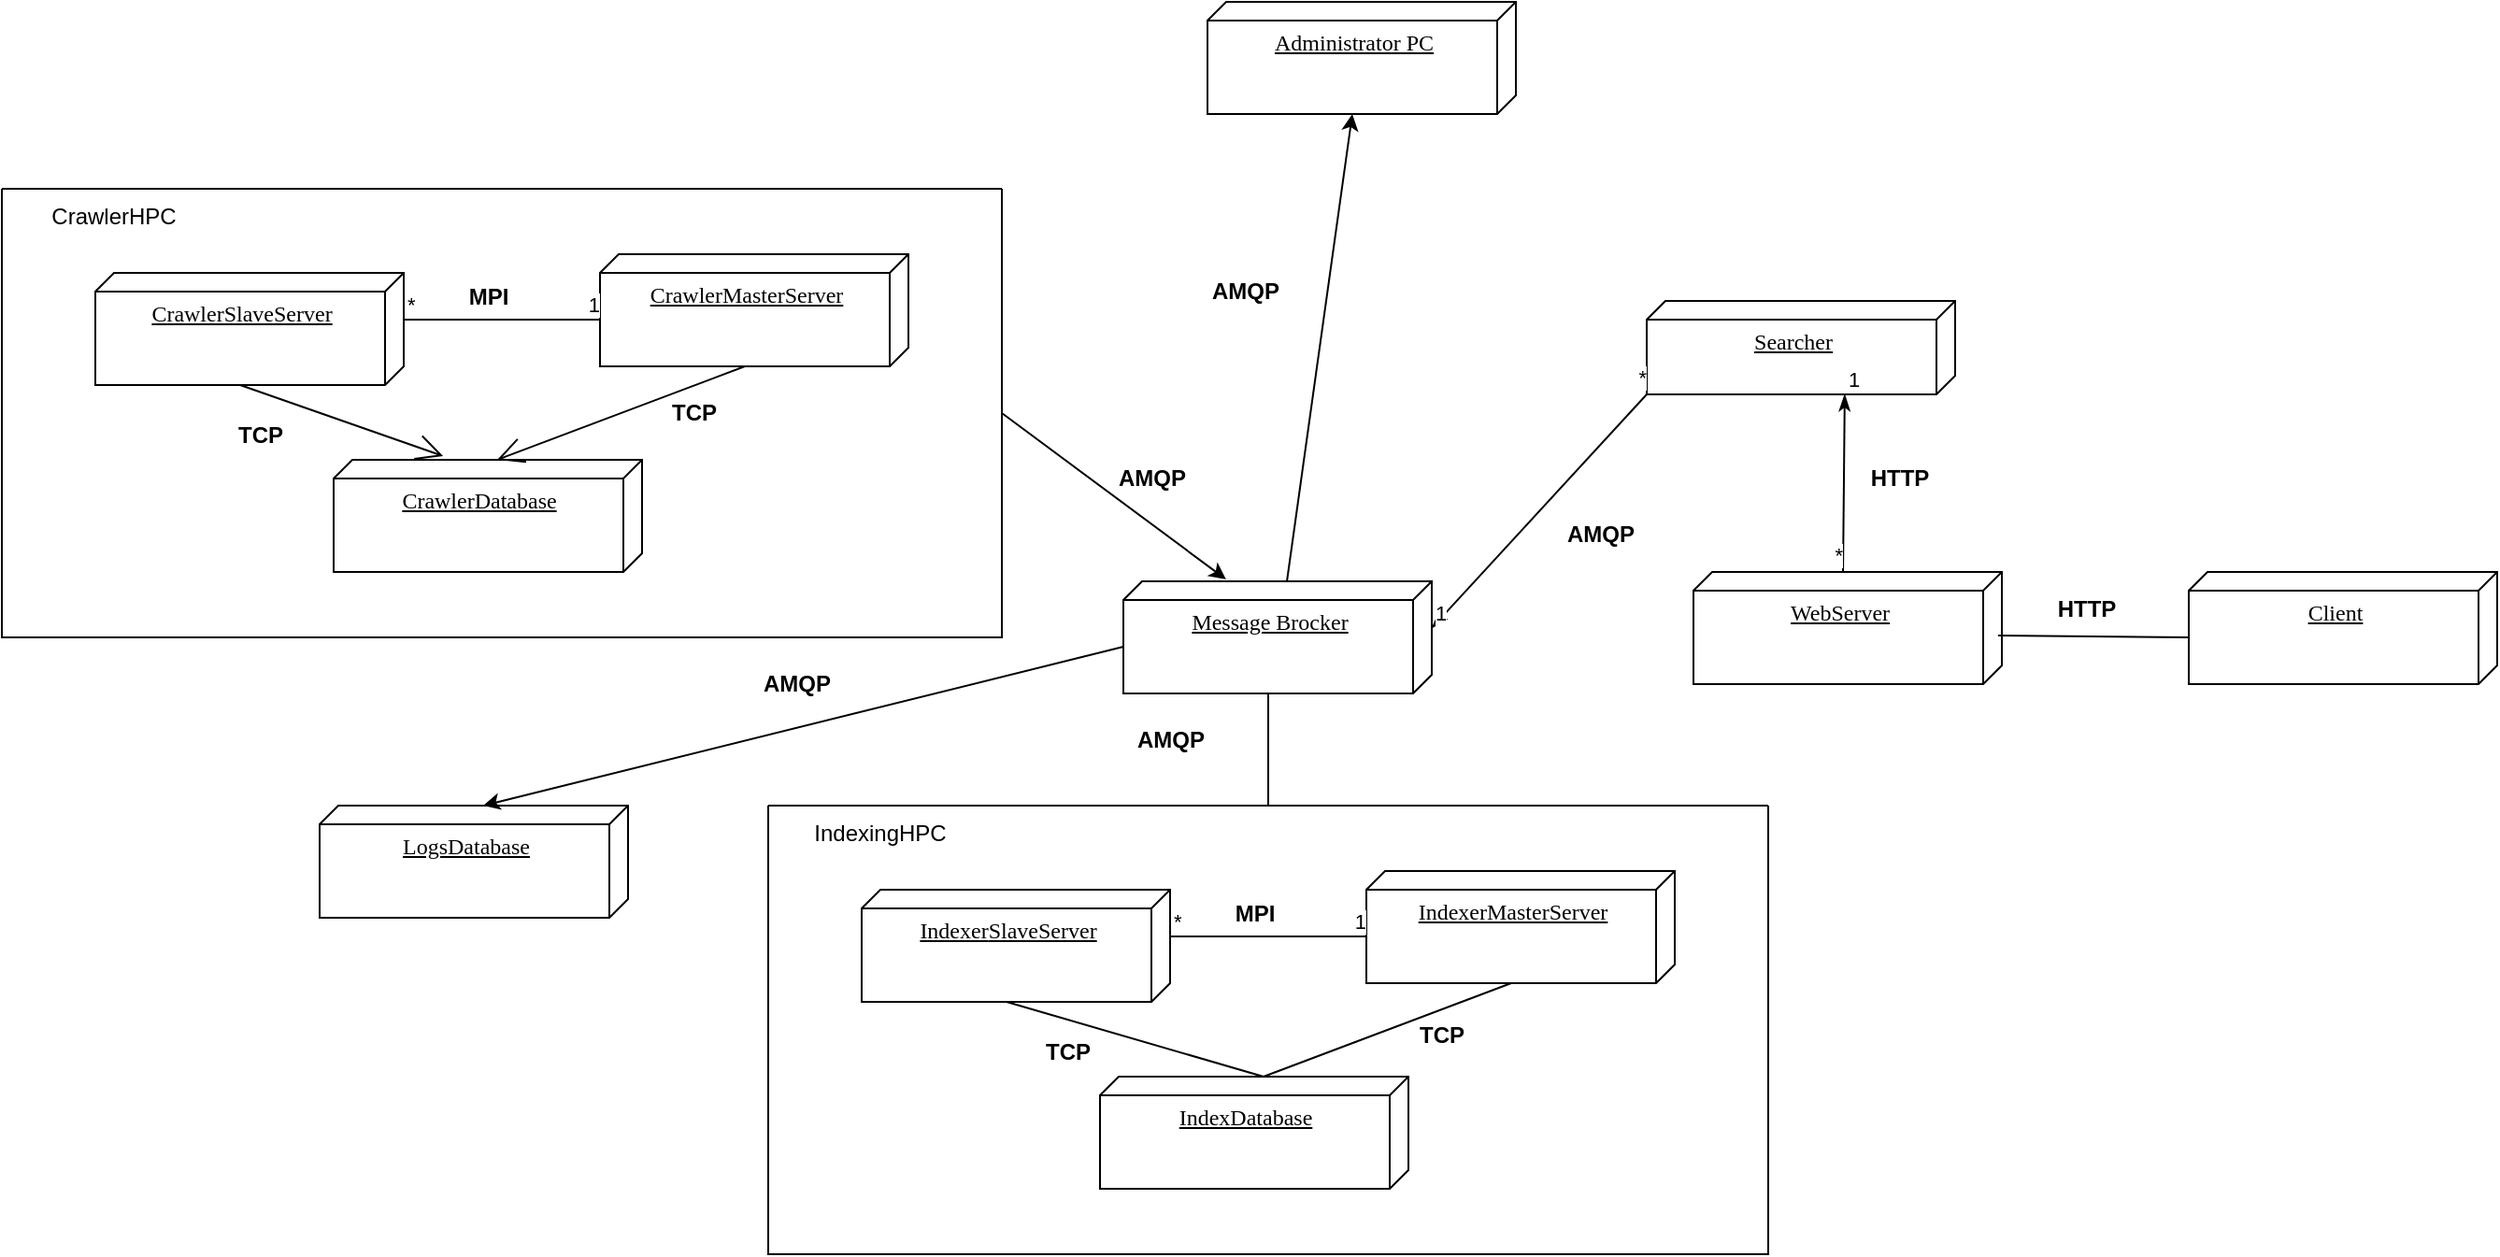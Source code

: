 <mxfile version="23.1.5" type="device">
  <diagram name="Page-1" id="5f0bae14-7c28-e335-631c-24af17079c00">
    <mxGraphModel dx="1434" dy="844" grid="1" gridSize="10" guides="1" tooltips="1" connect="1" arrows="1" fold="1" page="1" pageScale="1" pageWidth="1100" pageHeight="850" background="none" math="0" shadow="0">
      <root>
        <mxCell id="0" />
        <mxCell id="1" parent="0" />
        <mxCell id="TP9K_S0jGBv5KS9Kelej-22" value="" style="swimlane;startSize=0;" parent="1" vertex="1">
          <mxGeometry x="50" y="660" width="535" height="240" as="geometry">
            <mxRectangle x="30" y="600" width="50" height="40" as="alternateBounds" />
          </mxGeometry>
        </mxCell>
        <mxCell id="TP9K_S0jGBv5KS9Kelej-1" value="&lt;u&gt;CrawlerMasterServer&lt;/u&gt;" style="verticalAlign=top;align=center;spacingTop=8;spacingLeft=2;spacingRight=12;shape=cube;size=10;direction=south;fontStyle=0;html=1;rounded=0;shadow=0;comic=0;labelBackgroundColor=none;strokeWidth=1;fontFamily=Verdana;fontSize=12" parent="TP9K_S0jGBv5KS9Kelej-22" vertex="1">
          <mxGeometry x="320" y="35" width="165" height="60" as="geometry" />
        </mxCell>
        <mxCell id="TP9K_S0jGBv5KS9Kelej-5" value="&lt;u&gt;CrawlerSlaveServer&lt;/u&gt;" style="verticalAlign=top;align=center;spacingTop=8;spacingLeft=2;spacingRight=12;shape=cube;size=10;direction=south;fontStyle=0;html=1;rounded=0;shadow=0;comic=0;labelBackgroundColor=none;strokeWidth=1;fontFamily=Verdana;fontSize=12" parent="TP9K_S0jGBv5KS9Kelej-22" vertex="1">
          <mxGeometry x="50" y="45" width="165" height="60" as="geometry" />
        </mxCell>
        <mxCell id="TP9K_S0jGBv5KS9Kelej-11" value="" style="endArrow=none;html=1;edgeStyle=orthogonalEdgeStyle;rounded=0;exitX=0;exitY=0;exitDx=25;exitDy=0;exitPerimeter=0;entryX=0;entryY=0;entryDx=35;entryDy=165;entryPerimeter=0;" parent="TP9K_S0jGBv5KS9Kelej-22" source="TP9K_S0jGBv5KS9Kelej-5" target="TP9K_S0jGBv5KS9Kelej-1" edge="1">
          <mxGeometry relative="1" as="geometry">
            <mxPoint y="90" as="sourcePoint" />
            <mxPoint x="160" y="90" as="targetPoint" />
          </mxGeometry>
        </mxCell>
        <mxCell id="TP9K_S0jGBv5KS9Kelej-12" value="*" style="edgeLabel;resizable=0;html=1;align=left;verticalAlign=bottom;" parent="TP9K_S0jGBv5KS9Kelej-11" connectable="0" vertex="1">
          <mxGeometry x="-1" relative="1" as="geometry" />
        </mxCell>
        <mxCell id="TP9K_S0jGBv5KS9Kelej-13" value="1" style="edgeLabel;resizable=0;html=1;align=right;verticalAlign=bottom;" parent="TP9K_S0jGBv5KS9Kelej-11" connectable="0" vertex="1">
          <mxGeometry x="1" relative="1" as="geometry" />
        </mxCell>
        <mxCell id="TP9K_S0jGBv5KS9Kelej-14" value="MPI" style="text;align=center;fontStyle=1;verticalAlign=middle;spacingLeft=3;spacingRight=3;strokeColor=none;rotatable=0;points=[[0,0.5],[1,0.5]];portConstraint=eastwest;html=1;" parent="TP9K_S0jGBv5KS9Kelej-22" vertex="1">
          <mxGeometry x="220" y="45" width="80" height="26" as="geometry" />
        </mxCell>
        <mxCell id="TP9K_S0jGBv5KS9Kelej-18" value="&lt;u&gt;CrawlerDatabase&lt;/u&gt;" style="verticalAlign=top;align=center;spacingTop=8;spacingLeft=2;spacingRight=12;shape=cube;size=10;direction=south;fontStyle=0;html=1;rounded=0;shadow=0;comic=0;labelBackgroundColor=none;strokeWidth=1;fontFamily=Verdana;fontSize=12" parent="TP9K_S0jGBv5KS9Kelej-22" vertex="1">
          <mxGeometry x="177.5" y="145" width="165" height="60" as="geometry" />
        </mxCell>
        <mxCell id="TP9K_S0jGBv5KS9Kelej-20" value="" style="endArrow=open;endFill=1;endSize=12;html=1;rounded=0;exitX=0;exitY=0;exitDx=60;exitDy=87.5;exitPerimeter=0;entryX=0;entryY=0;entryDx=0;entryDy=77.5;entryPerimeter=0;" parent="TP9K_S0jGBv5KS9Kelej-22" source="TP9K_S0jGBv5KS9Kelej-1" target="TP9K_S0jGBv5KS9Kelej-18" edge="1">
          <mxGeometry width="160" relative="1" as="geometry">
            <mxPoint x="490" y="185" as="sourcePoint" />
            <mxPoint x="380" y="155" as="targetPoint" />
          </mxGeometry>
        </mxCell>
        <mxCell id="TP9K_S0jGBv5KS9Kelej-23" value="CrawlerHPC" style="text;html=1;strokeColor=none;fillColor=none;align=center;verticalAlign=middle;whiteSpace=wrap;rounded=0;" parent="TP9K_S0jGBv5KS9Kelej-22" vertex="1">
          <mxGeometry x="10" width="100" height="30" as="geometry" />
        </mxCell>
        <mxCell id="TP9K_S0jGBv5KS9Kelej-82" value="TCP" style="text;align=center;fontStyle=1;verticalAlign=middle;spacingLeft=3;spacingRight=3;strokeColor=none;rotatable=0;points=[[0,0.5],[1,0.5]];portConstraint=eastwest;html=1;" parent="TP9K_S0jGBv5KS9Kelej-22" vertex="1">
          <mxGeometry x="330" y="107" width="80" height="26" as="geometry" />
        </mxCell>
        <mxCell id="JCblWlGQWzk6j3e6-2lU-3" value="" style="endArrow=open;endFill=1;endSize=12;html=1;rounded=0;exitX=0;exitY=0;exitDx=60;exitDy=87.5;exitPerimeter=0;entryX=-0.033;entryY=0.645;entryDx=0;entryDy=0;entryPerimeter=0;" parent="TP9K_S0jGBv5KS9Kelej-22" source="TP9K_S0jGBv5KS9Kelej-5" target="TP9K_S0jGBv5KS9Kelej-18" edge="1">
          <mxGeometry width="160" relative="1" as="geometry">
            <mxPoint x="110" y="460" as="sourcePoint" />
            <mxPoint x="270" y="460" as="targetPoint" />
          </mxGeometry>
        </mxCell>
        <mxCell id="JCblWlGQWzk6j3e6-2lU-4" value="TCP" style="text;align=center;fontStyle=1;verticalAlign=middle;spacingLeft=3;spacingRight=3;strokeColor=none;rotatable=0;points=[[0,0.5],[1,0.5]];portConstraint=eastwest;html=1;" parent="TP9K_S0jGBv5KS9Kelej-22" vertex="1">
          <mxGeometry x="97.5" y="119" width="80" height="26" as="geometry" />
        </mxCell>
        <mxCell id="TP9K_S0jGBv5KS9Kelej-25" value="&lt;u&gt;Message Brocker&lt;br&gt;&lt;br&gt;&lt;/u&gt;" style="verticalAlign=top;align=center;spacingTop=8;spacingLeft=2;spacingRight=12;shape=cube;size=10;direction=south;fontStyle=0;html=1;rounded=0;shadow=0;comic=0;labelBackgroundColor=none;strokeWidth=1;fontFamily=Verdana;fontSize=12" parent="1" vertex="1">
          <mxGeometry x="650" y="870" width="165" height="60" as="geometry" />
        </mxCell>
        <mxCell id="TP9K_S0jGBv5KS9Kelej-31" value="&lt;u&gt;Administrator PC&lt;/u&gt;" style="verticalAlign=top;align=center;spacingTop=8;spacingLeft=2;spacingRight=12;shape=cube;size=10;direction=south;fontStyle=0;html=1;rounded=0;shadow=0;comic=0;labelBackgroundColor=none;strokeWidth=1;fontFamily=Verdana;fontSize=12" parent="1" vertex="1">
          <mxGeometry x="695" y="560" width="165" height="60" as="geometry" />
        </mxCell>
        <mxCell id="TP9K_S0jGBv5KS9Kelej-46" value="" style="swimlane;startSize=0;" parent="1" vertex="1">
          <mxGeometry x="460" y="990" width="535" height="240" as="geometry">
            <mxRectangle x="30" y="600" width="50" height="40" as="alternateBounds" />
          </mxGeometry>
        </mxCell>
        <mxCell id="TP9K_S0jGBv5KS9Kelej-55" value="IndexingHPC" style="text;html=1;strokeColor=none;fillColor=none;align=center;verticalAlign=middle;whiteSpace=wrap;rounded=0;" parent="TP9K_S0jGBv5KS9Kelej-46" vertex="1">
          <mxGeometry x="10" width="100" height="30" as="geometry" />
        </mxCell>
        <mxCell id="TP9K_S0jGBv5KS9Kelej-36" value="&lt;u&gt;IndexerMasterServer&lt;/u&gt;" style="verticalAlign=top;align=center;spacingTop=8;spacingLeft=2;spacingRight=12;shape=cube;size=10;direction=south;fontStyle=0;html=1;rounded=0;shadow=0;comic=0;labelBackgroundColor=none;strokeWidth=1;fontFamily=Verdana;fontSize=12" parent="TP9K_S0jGBv5KS9Kelej-46" vertex="1">
          <mxGeometry x="320" y="35" width="165" height="60" as="geometry" />
        </mxCell>
        <mxCell id="TP9K_S0jGBv5KS9Kelej-37" value="&lt;u style=&quot;border-color: var(--border-color);&quot;&gt;Indexer&lt;/u&gt;&lt;u&gt;SlaveServer&lt;/u&gt;" style="verticalAlign=top;align=center;spacingTop=8;spacingLeft=2;spacingRight=12;shape=cube;size=10;direction=south;fontStyle=0;html=1;rounded=0;shadow=0;comic=0;labelBackgroundColor=none;strokeWidth=1;fontFamily=Verdana;fontSize=12" parent="TP9K_S0jGBv5KS9Kelej-46" vertex="1">
          <mxGeometry x="50" y="45" width="165" height="60" as="geometry" />
        </mxCell>
        <mxCell id="TP9K_S0jGBv5KS9Kelej-38" value="" style="endArrow=none;html=1;edgeStyle=orthogonalEdgeStyle;rounded=0;exitX=0;exitY=0;exitDx=25;exitDy=0;exitPerimeter=0;entryX=0;entryY=0;entryDx=35;entryDy=165;entryPerimeter=0;" parent="TP9K_S0jGBv5KS9Kelej-46" source="TP9K_S0jGBv5KS9Kelej-37" target="TP9K_S0jGBv5KS9Kelej-36" edge="1">
          <mxGeometry relative="1" as="geometry">
            <mxPoint y="90" as="sourcePoint" />
            <mxPoint x="160" y="90" as="targetPoint" />
          </mxGeometry>
        </mxCell>
        <mxCell id="TP9K_S0jGBv5KS9Kelej-39" value="*" style="edgeLabel;resizable=0;html=1;align=left;verticalAlign=bottom;" parent="TP9K_S0jGBv5KS9Kelej-38" connectable="0" vertex="1">
          <mxGeometry x="-1" relative="1" as="geometry" />
        </mxCell>
        <mxCell id="TP9K_S0jGBv5KS9Kelej-40" value="1" style="edgeLabel;resizable=0;html=1;align=right;verticalAlign=bottom;" parent="TP9K_S0jGBv5KS9Kelej-38" connectable="0" vertex="1">
          <mxGeometry x="1" relative="1" as="geometry" />
        </mxCell>
        <mxCell id="TP9K_S0jGBv5KS9Kelej-41" value="MPI" style="text;align=center;fontStyle=1;verticalAlign=middle;spacingLeft=3;spacingRight=3;strokeColor=none;rotatable=0;points=[[0,0.5],[1,0.5]];portConstraint=eastwest;html=1;" parent="TP9K_S0jGBv5KS9Kelej-46" vertex="1">
          <mxGeometry x="220" y="45" width="80" height="26" as="geometry" />
        </mxCell>
        <mxCell id="TP9K_S0jGBv5KS9Kelej-42" value="&lt;u&gt;IndexDatabase&lt;/u&gt;" style="verticalAlign=top;align=center;spacingTop=8;spacingLeft=2;spacingRight=12;shape=cube;size=10;direction=south;fontStyle=0;html=1;rounded=0;shadow=0;comic=0;labelBackgroundColor=none;strokeWidth=1;fontFamily=Verdana;fontSize=12" parent="TP9K_S0jGBv5KS9Kelej-46" vertex="1">
          <mxGeometry x="177.5" y="145" width="165" height="60" as="geometry" />
        </mxCell>
        <mxCell id="TP9K_S0jGBv5KS9Kelej-44" value="" style="endArrow=none;endFill=0;html=1;rounded=0;strokeColor=default;entryX=0;entryY=0;entryDx=60;entryDy=87.5;entryPerimeter=0;exitX=0;exitY=0;exitDx=0;exitDy=77.5;exitPerimeter=0;" parent="TP9K_S0jGBv5KS9Kelej-46" source="TP9K_S0jGBv5KS9Kelej-42" target="TP9K_S0jGBv5KS9Kelej-36" edge="1">
          <mxGeometry width="160" relative="1" as="geometry">
            <mxPoint x="-150" y="215" as="sourcePoint" />
            <mxPoint x="10" y="215" as="targetPoint" />
          </mxGeometry>
        </mxCell>
        <mxCell id="TP9K_S0jGBv5KS9Kelej-45" value="" style="endArrow=none;endFill=0;html=1;rounded=0;strokeColor=default;entryX=0;entryY=0;entryDx=0;entryDy=77.5;entryPerimeter=0;exitX=0;exitY=0;exitDx=60;exitDy=87.5;exitPerimeter=0;" parent="TP9K_S0jGBv5KS9Kelej-46" source="TP9K_S0jGBv5KS9Kelej-37" target="TP9K_S0jGBv5KS9Kelej-42" edge="1">
          <mxGeometry width="160" relative="1" as="geometry">
            <mxPoint x="275" y="155" as="sourcePoint" />
            <mxPoint x="408" y="105" as="targetPoint" />
          </mxGeometry>
        </mxCell>
        <mxCell id="TP9K_S0jGBv5KS9Kelej-83" value="TCP" style="text;align=center;fontStyle=1;verticalAlign=middle;spacingLeft=3;spacingRight=3;strokeColor=none;rotatable=0;points=[[0,0.5],[1,0.5]];portConstraint=eastwest;html=1;" parent="TP9K_S0jGBv5KS9Kelej-46" vertex="1">
          <mxGeometry x="120" y="119" width="80" height="26" as="geometry" />
        </mxCell>
        <mxCell id="TP9K_S0jGBv5KS9Kelej-84" value="TCP" style="text;align=center;fontStyle=1;verticalAlign=middle;spacingLeft=3;spacingRight=3;strokeColor=none;rotatable=0;points=[[0,0.5],[1,0.5]];portConstraint=eastwest;html=1;" parent="TP9K_S0jGBv5KS9Kelej-46" vertex="1">
          <mxGeometry x="320" y="110" width="80" height="26" as="geometry" />
        </mxCell>
        <mxCell id="TP9K_S0jGBv5KS9Kelej-71" value="&lt;u&gt;Searcher&lt;/u&gt;" style="verticalAlign=top;align=center;spacingTop=8;spacingLeft=2;spacingRight=12;shape=cube;size=10;direction=south;fontStyle=0;html=1;rounded=0;shadow=0;comic=0;labelBackgroundColor=none;strokeWidth=1;fontFamily=Verdana;fontSize=12" parent="1" vertex="1">
          <mxGeometry x="930" y="720" width="165" height="50" as="geometry" />
        </mxCell>
        <mxCell id="TP9K_S0jGBv5KS9Kelej-72" value="" style="endArrow=none;html=1;rounded=0;startArrow=classicThin;startFill=1;entryX=1;entryY=1;entryDx=0;entryDy=0;entryPerimeter=0;exitX=0;exitY=0;exitDx=25;exitDy=0;exitPerimeter=0;" parent="1" source="TP9K_S0jGBv5KS9Kelej-25" target="TP9K_S0jGBv5KS9Kelej-71" edge="1">
          <mxGeometry relative="1" as="geometry">
            <mxPoint x="890" y="910" as="sourcePoint" />
            <mxPoint x="1050" y="910" as="targetPoint" />
          </mxGeometry>
        </mxCell>
        <mxCell id="TP9K_S0jGBv5KS9Kelej-73" value="1" style="edgeLabel;resizable=0;html=1;align=left;verticalAlign=bottom;" parent="TP9K_S0jGBv5KS9Kelej-72" connectable="0" vertex="1">
          <mxGeometry x="-1" relative="1" as="geometry" />
        </mxCell>
        <mxCell id="TP9K_S0jGBv5KS9Kelej-74" value="*" style="edgeLabel;resizable=0;html=1;align=right;verticalAlign=bottom;" parent="TP9K_S0jGBv5KS9Kelej-72" connectable="0" vertex="1">
          <mxGeometry x="1" relative="1" as="geometry" />
        </mxCell>
        <mxCell id="TP9K_S0jGBv5KS9Kelej-75" value="&lt;u&gt;WebServer&lt;/u&gt;" style="verticalAlign=top;align=center;spacingTop=8;spacingLeft=2;spacingRight=12;shape=cube;size=10;direction=south;fontStyle=0;html=1;rounded=0;shadow=0;comic=0;labelBackgroundColor=none;strokeWidth=1;fontFamily=Verdana;fontSize=12" parent="1" vertex="1">
          <mxGeometry x="955" y="865" width="165" height="60" as="geometry" />
        </mxCell>
        <mxCell id="TP9K_S0jGBv5KS9Kelej-76" value="" style="endArrow=none;html=1;rounded=0;startArrow=classicThin;startFill=1;entryX=0;entryY=0.515;entryDx=0;entryDy=0;entryPerimeter=0;exitX=1;exitY=0.358;exitDx=0;exitDy=0;exitPerimeter=0;" parent="1" source="TP9K_S0jGBv5KS9Kelej-71" target="TP9K_S0jGBv5KS9Kelej-75" edge="1">
          <mxGeometry relative="1" as="geometry">
            <mxPoint x="825" y="905" as="sourcePoint" />
            <mxPoint x="940" y="780" as="targetPoint" />
          </mxGeometry>
        </mxCell>
        <mxCell id="TP9K_S0jGBv5KS9Kelej-77" value="1" style="edgeLabel;resizable=0;html=1;align=left;verticalAlign=bottom;" parent="TP9K_S0jGBv5KS9Kelej-76" connectable="0" vertex="1">
          <mxGeometry x="-1" relative="1" as="geometry" />
        </mxCell>
        <mxCell id="TP9K_S0jGBv5KS9Kelej-78" value="*" style="edgeLabel;resizable=0;html=1;align=right;verticalAlign=bottom;" parent="TP9K_S0jGBv5KS9Kelej-76" connectable="0" vertex="1">
          <mxGeometry x="1" relative="1" as="geometry" />
        </mxCell>
        <mxCell id="TP9K_S0jGBv5KS9Kelej-79" value="&lt;u&gt;Client&lt;/u&gt;" style="verticalAlign=top;align=center;spacingTop=8;spacingLeft=2;spacingRight=12;shape=cube;size=10;direction=south;fontStyle=0;html=1;rounded=0;shadow=0;comic=0;labelBackgroundColor=none;strokeWidth=1;fontFamily=Verdana;fontSize=12" parent="1" vertex="1">
          <mxGeometry x="1220" y="865" width="165" height="60" as="geometry" />
        </mxCell>
        <mxCell id="TP9K_S0jGBv5KS9Kelej-80" value="" style="endArrow=none;endFill=0;endSize=12;html=1;rounded=0;exitX=0;exitY=0;exitDx=35;exitDy=165;exitPerimeter=0;entryX=0.567;entryY=0.012;entryDx=0;entryDy=0;entryPerimeter=0;" parent="1" source="TP9K_S0jGBv5KS9Kelej-79" target="TP9K_S0jGBv5KS9Kelej-75" edge="1">
          <mxGeometry width="160" relative="1" as="geometry">
            <mxPoint x="748" y="730" as="sourcePoint" />
            <mxPoint x="748" y="880" as="targetPoint" />
          </mxGeometry>
        </mxCell>
        <mxCell id="TP9K_S0jGBv5KS9Kelej-81" value="HTTP" style="text;align=center;fontStyle=1;verticalAlign=middle;spacingLeft=3;spacingRight=3;strokeColor=none;rotatable=0;points=[[0,0.5],[1,0.5]];portConstraint=eastwest;html=1;direction=west;" parent="1" vertex="1">
          <mxGeometry x="1120" y="870" width="90" height="30" as="geometry" />
        </mxCell>
        <mxCell id="TP9K_S0jGBv5KS9Kelej-85" value="AMQP" style="text;align=center;fontStyle=1;verticalAlign=middle;spacingLeft=3;spacingRight=3;strokeColor=none;rotatable=0;points=[[0,0.5],[1,0.5]];portConstraint=eastwest;html=1;direction=west;" parent="1" vertex="1">
          <mxGeometry x="620" y="800" width="90" height="30" as="geometry" />
        </mxCell>
        <mxCell id="TP9K_S0jGBv5KS9Kelej-87" value="AMQP" style="text;align=center;fontStyle=1;verticalAlign=middle;spacingLeft=3;spacingRight=3;strokeColor=none;rotatable=0;points=[[0,0.5],[1,0.5]];portConstraint=eastwest;html=1;direction=west;" parent="1" vertex="1">
          <mxGeometry x="860" y="830" width="90" height="30" as="geometry" />
        </mxCell>
        <mxCell id="TP9K_S0jGBv5KS9Kelej-89" value="AMQP" style="text;align=center;fontStyle=1;verticalAlign=middle;spacingLeft=3;spacingRight=3;strokeColor=none;rotatable=0;points=[[0,0.5],[1,0.5]];portConstraint=eastwest;html=1;direction=west;" parent="1" vertex="1">
          <mxGeometry x="630" y="940" width="90" height="30" as="geometry" />
        </mxCell>
        <mxCell id="TP9K_S0jGBv5KS9Kelej-91" value="HTTP" style="text;align=center;fontStyle=1;verticalAlign=middle;spacingLeft=3;spacingRight=3;strokeColor=none;rotatable=0;points=[[0,0.5],[1,0.5]];portConstraint=eastwest;html=1;direction=west;" parent="1" vertex="1">
          <mxGeometry x="1020" y="800" width="90" height="30" as="geometry" />
        </mxCell>
        <mxCell id="TP9K_S0jGBv5KS9Kelej-92" value="&lt;u&gt;LogsDatabase&lt;/u&gt;" style="verticalAlign=top;align=center;spacingTop=8;spacingLeft=2;spacingRight=12;shape=cube;size=10;direction=south;fontStyle=0;html=1;rounded=0;shadow=0;comic=0;labelBackgroundColor=none;strokeWidth=1;fontFamily=Verdana;fontSize=12" parent="1" vertex="1">
          <mxGeometry x="220" y="990" width="165" height="60" as="geometry" />
        </mxCell>
        <mxCell id="TP9K_S0jGBv5KS9Kelej-94" value="AMQP" style="text;align=center;fontStyle=1;verticalAlign=middle;spacingLeft=3;spacingRight=3;strokeColor=none;rotatable=0;points=[[0,0.5],[1,0.5]];portConstraint=eastwest;html=1;direction=west;" parent="1" vertex="1">
          <mxGeometry x="430" y="910" width="90" height="30" as="geometry" />
        </mxCell>
        <mxCell id="wc30yqqEwCUBnEx1FG5M-2" value="" style="endArrow=none;html=1;rounded=0;entryX=0;entryY=0;entryDx=60;entryDy=87.5;entryPerimeter=0;exitX=0.5;exitY=0;exitDx=0;exitDy=0;" edge="1" parent="1" source="TP9K_S0jGBv5KS9Kelej-46" target="TP9K_S0jGBv5KS9Kelej-25">
          <mxGeometry width="50" height="50" relative="1" as="geometry">
            <mxPoint x="280" y="1210" as="sourcePoint" />
            <mxPoint x="330" y="1160" as="targetPoint" />
          </mxGeometry>
        </mxCell>
        <mxCell id="wc30yqqEwCUBnEx1FG5M-3" value="" style="endArrow=classic;html=1;rounded=0;exitX=0;exitY=0;exitDx=35;exitDy=165;exitPerimeter=0;entryX=0;entryY=0;entryDx=0;entryDy=77.5;entryPerimeter=0;" edge="1" parent="1" source="TP9K_S0jGBv5KS9Kelej-25" target="TP9K_S0jGBv5KS9Kelej-92">
          <mxGeometry width="50" height="50" relative="1" as="geometry">
            <mxPoint x="230" y="1170" as="sourcePoint" />
            <mxPoint x="280" y="1120" as="targetPoint" />
          </mxGeometry>
        </mxCell>
        <mxCell id="wc30yqqEwCUBnEx1FG5M-4" value="" style="endArrow=classic;html=1;rounded=0;exitX=0;exitY=0;exitDx=0;exitDy=77.5;exitPerimeter=0;entryX=0;entryY=0;entryDx=60;entryDy=87.5;entryPerimeter=0;" edge="1" parent="1" source="TP9K_S0jGBv5KS9Kelej-25" target="TP9K_S0jGBv5KS9Kelej-31">
          <mxGeometry width="50" height="50" relative="1" as="geometry">
            <mxPoint x="800" y="820" as="sourcePoint" />
            <mxPoint x="850" y="770" as="targetPoint" />
          </mxGeometry>
        </mxCell>
        <mxCell id="wc30yqqEwCUBnEx1FG5M-5" value="" style="endArrow=classic;html=1;rounded=0;entryX=-0.017;entryY=0.667;entryDx=0;entryDy=0;entryPerimeter=0;exitX=1;exitY=0.5;exitDx=0;exitDy=0;" edge="1" parent="1" source="TP9K_S0jGBv5KS9Kelej-22" target="TP9K_S0jGBv5KS9Kelej-25">
          <mxGeometry width="50" height="50" relative="1" as="geometry">
            <mxPoint x="300" y="1020" as="sourcePoint" />
            <mxPoint x="350" y="970" as="targetPoint" />
          </mxGeometry>
        </mxCell>
        <mxCell id="wc30yqqEwCUBnEx1FG5M-6" value="AMQP" style="text;align=center;fontStyle=1;verticalAlign=middle;spacingLeft=3;spacingRight=3;strokeColor=none;rotatable=0;points=[[0,0.5],[1,0.5]];portConstraint=eastwest;html=1;direction=west;" vertex="1" parent="1">
          <mxGeometry x="670" y="700" width="90" height="30" as="geometry" />
        </mxCell>
      </root>
    </mxGraphModel>
  </diagram>
</mxfile>
